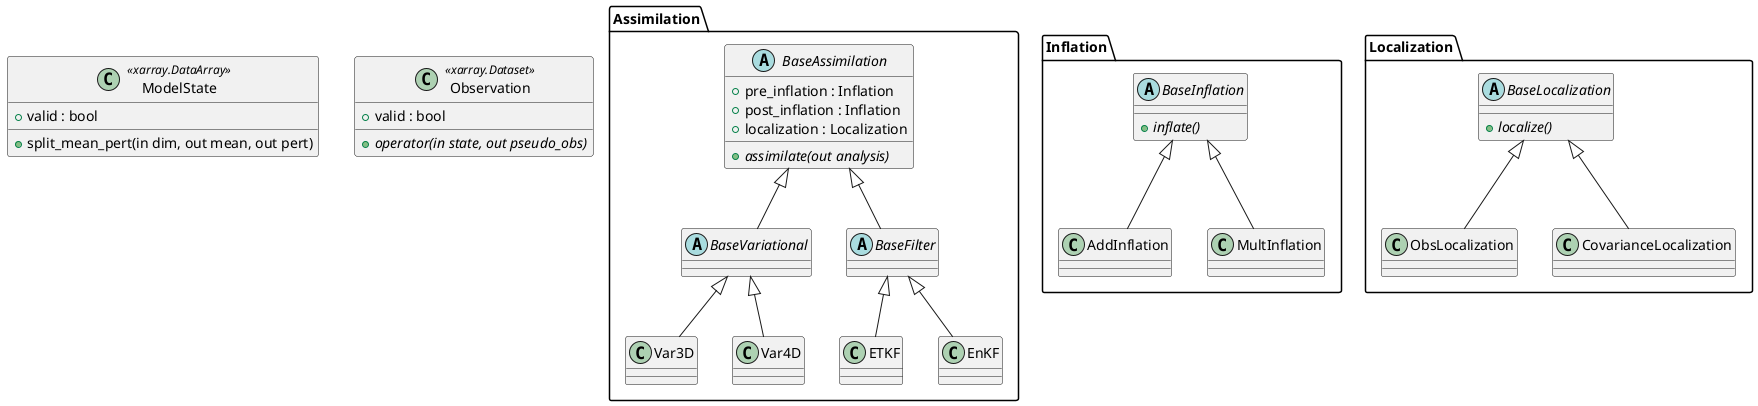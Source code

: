 @startuml

package "Assimilation" {
    abstract class BaseAssimilation {
        + pre_inflation : Inflation
        + post_inflation : Inflation
        + localization : Localization
        + {abstract} assimilate(out analysis)
    }

    abstract class BaseVariational
    abstract class BaseFilter

    class ETKF
    class EnKF

    class Var3D

    BaseAssimilation <|-- BaseVariational
    BaseVariational <|-- Var3D
    BaseVariational <|-- Var4D

    BaseAssimilation <|-- BaseFilter
    BaseFilter <|-- ETKF
    BaseFilter <|-- EnKF
}

package Inflation {
    abstract class BaseInflation {
    + {abstract} inflate()
    }

    class AddInflation {
    }
    class MultInflation {
    }

    BaseInflation <|-- AddInflation
    BaseInflation <|-- MultInflation

}

package Localization {
    abstract class BaseLocalization {
    + {abstract} localize()
    }

    class ObsLocalization {
    }
    class CovarianceLocalization{
    }

    BaseLocalization <|-- ObsLocalization
    BaseLocalization <|-- CovarianceLocalization
}

class ModelState << xarray.DataArray >> {
    + valid : bool
    + split_mean_pert(in dim, out mean, out pert)
}

class Observation << xarray.Dataset >> {
    + valid : bool
    + {abstract} operator(in state, out pseudo_obs)
}

@enduml
